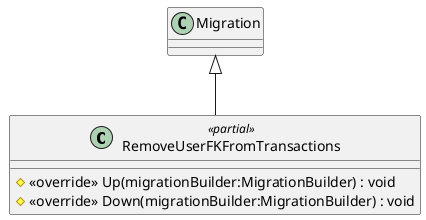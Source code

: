 @startuml
class RemoveUserFKFromTransactions <<partial>> {
    # <<override>> Up(migrationBuilder:MigrationBuilder) : void
    # <<override>> Down(migrationBuilder:MigrationBuilder) : void
}
Migration <|-- RemoveUserFKFromTransactions
@enduml
